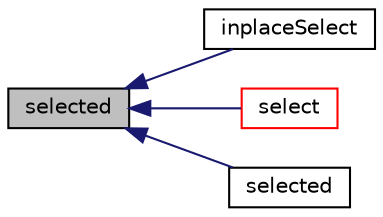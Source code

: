 digraph "selected"
{
  bgcolor="transparent";
  edge [fontname="Helvetica",fontsize="10",labelfontname="Helvetica",labelfontsize="10"];
  node [fontname="Helvetica",fontsize="10",shape=record];
  rankdir="LR";
  Node1 [label="selected",height=0.2,width=0.4,color="black", fillcolor="grey75", style="filled", fontcolor="black"];
  Node1 -> Node2 [dir="back",color="midnightblue",fontsize="10",style="solid",fontname="Helvetica"];
  Node2 [label="inplaceSelect",height=0.2,width=0.4,color="black",URL="$a02616.html#af9daeaf833a0546f28900c7d9166140d",tooltip="Select a list of Time values that are within the ranges. "];
  Node1 -> Node3 [dir="back",color="midnightblue",fontsize="10",style="solid",fontname="Helvetica"];
  Node3 [label="select",height=0.2,width=0.4,color="red",URL="$a02616.html#af2e57b0f470a9e582c1c8b1b918eca5a",tooltip="Select a list of Time values that are within the ranges. "];
  Node1 -> Node4 [dir="back",color="midnightblue",fontsize="10",style="solid",fontname="Helvetica"];
  Node4 [label="selected",height=0.2,width=0.4,color="black",URL="$a02616.html#a025a7729148ed098ef9c689dd8446864",tooltip="Return the set of selected instants in the given list that are. "];
}
